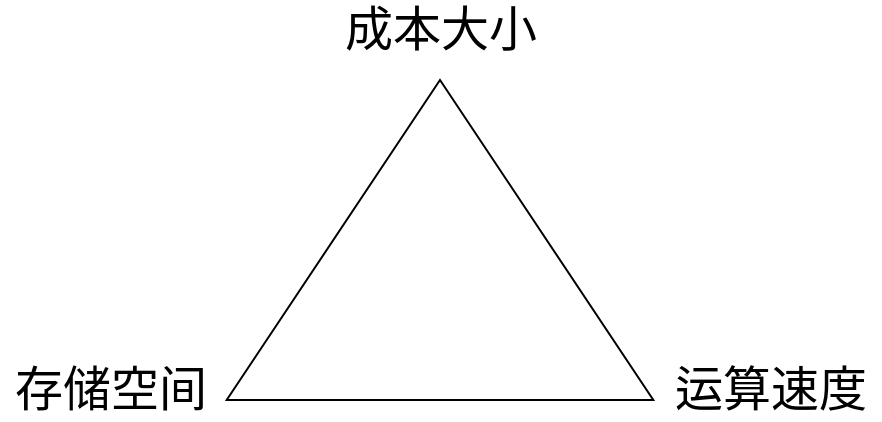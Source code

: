 <mxfile version="14.5.0" type="github">
  <diagram id="8VmGbmryBdtOHnzADvic" name="第 1 页">
    <mxGraphModel dx="946" dy="623" grid="1" gridSize="10" guides="1" tooltips="1" connect="1" arrows="1" fold="1" page="1" pageScale="1" pageWidth="1169" pageHeight="827" math="0" shadow="0">
      <root>
        <mxCell id="0" />
        <mxCell id="1" parent="0" />
        <mxCell id="J3F17-GDOB80CXrCu-dr-1" value="" style="triangle;whiteSpace=wrap;html=1;rotation=-90;" vertex="1" parent="1">
          <mxGeometry x="360" y="173.33" width="160" height="213.33" as="geometry" />
        </mxCell>
        <mxCell id="J3F17-GDOB80CXrCu-dr-2" value="成本大小" style="text;html=1;align=center;verticalAlign=middle;resizable=0;points=[];autosize=1;fontSize=24;" vertex="1" parent="1">
          <mxGeometry x="385" y="160" width="110" height="30" as="geometry" />
        </mxCell>
        <mxCell id="J3F17-GDOB80CXrCu-dr-4" value="运算速度" style="text;html=1;align=center;verticalAlign=middle;resizable=0;points=[];autosize=1;fontSize=24;" vertex="1" parent="1">
          <mxGeometry x="550" y="340" width="110" height="30" as="geometry" />
        </mxCell>
        <mxCell id="J3F17-GDOB80CXrCu-dr-5" value="存储空间" style="text;html=1;align=center;verticalAlign=middle;resizable=0;points=[];autosize=1;fontSize=24;" vertex="1" parent="1">
          <mxGeometry x="220" y="340" width="110" height="30" as="geometry" />
        </mxCell>
      </root>
    </mxGraphModel>
  </diagram>
</mxfile>
